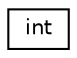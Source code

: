 digraph "Graphical Class Hierarchy"
{
 // LATEX_PDF_SIZE
  edge [fontname="Helvetica",fontsize="10",labelfontname="Helvetica",labelfontsize="10"];
  node [fontname="Helvetica",fontsize="10",shape=record];
  rankdir="LR";
  Node0 [label="int",height=0.2,width=0.4,color="black", fillcolor="white", style="filled",URL="$classint.html",tooltip=" "];
}
